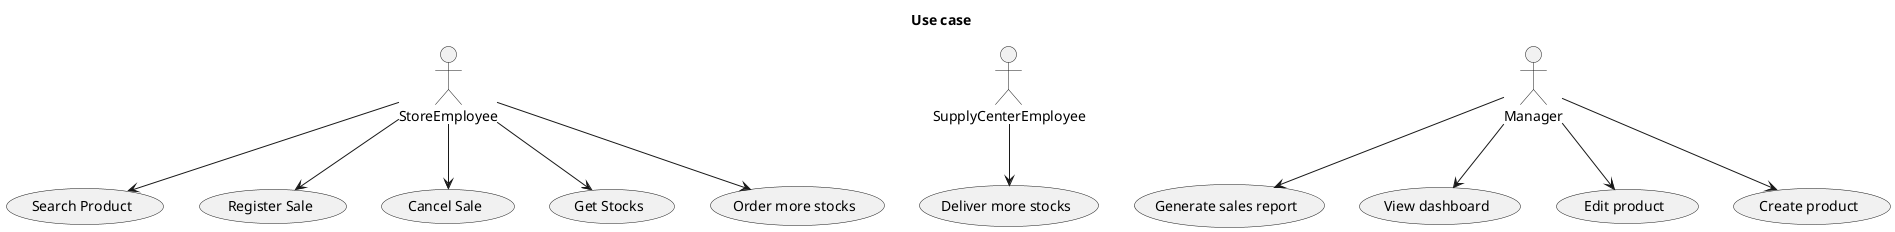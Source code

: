 @startuml use_case
title Use case
actor StoreEmployee
actor SupplyCenterEmployee
actor Manager

usecase "Search Product" as UC1
usecase "Register Sale" as UC2
usecase "Cancel Sale" as UC3
usecase "Get Stocks" as UC4
usecase "Order more stocks" as UC5

usecase "Deliver more stocks" as UC6

usecase "Generate sales report" as UC7
usecase "View dashboard" as UC8
usecase "Edit product" as UC9
usecase "Create product" as UC10

StoreEmployee --> UC1
StoreEmployee --> UC2
StoreEmployee --> UC3
StoreEmployee --> UC4
StoreEmployee --> UC5
SupplyCenterEmployee --> UC6
Manager --> UC7
Manager --> UC8
Manager --> UC9
Manager --> UC10
@enduml